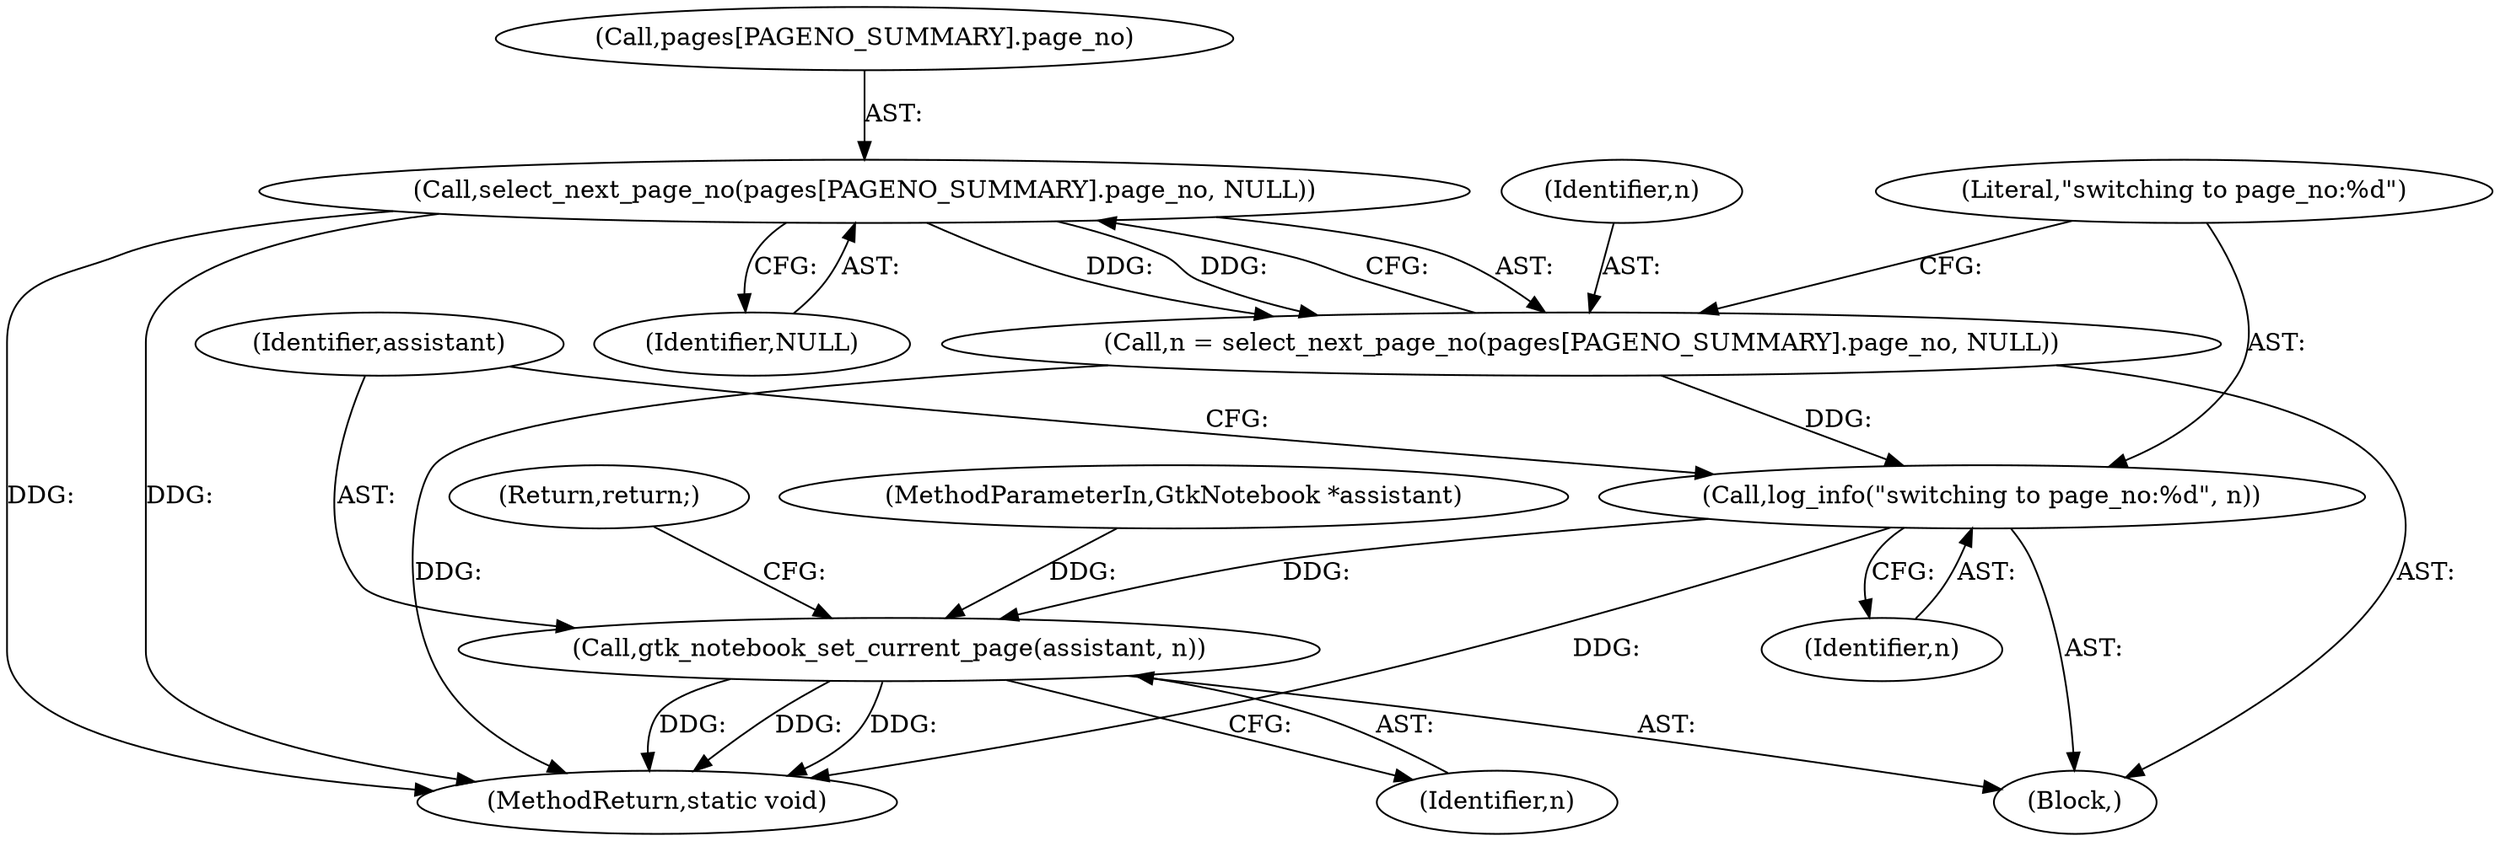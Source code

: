 digraph "0_libreport_257578a23d1537a2d235aaa2b1488ee4f818e360@array" {
"1000150" [label="(Call,select_next_page_no(pages[PAGENO_SUMMARY].page_no, NULL))"];
"1000148" [label="(Call,n = select_next_page_no(pages[PAGENO_SUMMARY].page_no, NULL))"];
"1000157" [label="(Call,log_info(\"switching to page_no:%d\", n))"];
"1000160" [label="(Call,gtk_notebook_set_current_page(assistant, n))"];
"1000157" [label="(Call,log_info(\"switching to page_no:%d\", n))"];
"1000163" [label="(Return,return;)"];
"1000159" [label="(Identifier,n)"];
"1000161" [label="(Identifier,assistant)"];
"1000149" [label="(Identifier,n)"];
"1000148" [label="(Call,n = select_next_page_no(pages[PAGENO_SUMMARY].page_no, NULL))"];
"1000156" [label="(Identifier,NULL)"];
"1000160" [label="(Call,gtk_notebook_set_current_page(assistant, n))"];
"1000162" [label="(Identifier,n)"];
"1000108" [label="(MethodParameterIn,GtkNotebook *assistant)"];
"1000151" [label="(Call,pages[PAGENO_SUMMARY].page_no)"];
"1000146" [label="(Block,)"];
"1000150" [label="(Call,select_next_page_no(pages[PAGENO_SUMMARY].page_no, NULL))"];
"1000158" [label="(Literal,\"switching to page_no:%d\")"];
"1000258" [label="(MethodReturn,static void)"];
"1000150" -> "1000148"  [label="AST: "];
"1000150" -> "1000156"  [label="CFG: "];
"1000151" -> "1000150"  [label="AST: "];
"1000156" -> "1000150"  [label="AST: "];
"1000148" -> "1000150"  [label="CFG: "];
"1000150" -> "1000258"  [label="DDG: "];
"1000150" -> "1000258"  [label="DDG: "];
"1000150" -> "1000148"  [label="DDG: "];
"1000150" -> "1000148"  [label="DDG: "];
"1000148" -> "1000146"  [label="AST: "];
"1000149" -> "1000148"  [label="AST: "];
"1000158" -> "1000148"  [label="CFG: "];
"1000148" -> "1000258"  [label="DDG: "];
"1000148" -> "1000157"  [label="DDG: "];
"1000157" -> "1000146"  [label="AST: "];
"1000157" -> "1000159"  [label="CFG: "];
"1000158" -> "1000157"  [label="AST: "];
"1000159" -> "1000157"  [label="AST: "];
"1000161" -> "1000157"  [label="CFG: "];
"1000157" -> "1000258"  [label="DDG: "];
"1000157" -> "1000160"  [label="DDG: "];
"1000160" -> "1000146"  [label="AST: "];
"1000160" -> "1000162"  [label="CFG: "];
"1000161" -> "1000160"  [label="AST: "];
"1000162" -> "1000160"  [label="AST: "];
"1000163" -> "1000160"  [label="CFG: "];
"1000160" -> "1000258"  [label="DDG: "];
"1000160" -> "1000258"  [label="DDG: "];
"1000160" -> "1000258"  [label="DDG: "];
"1000108" -> "1000160"  [label="DDG: "];
}
